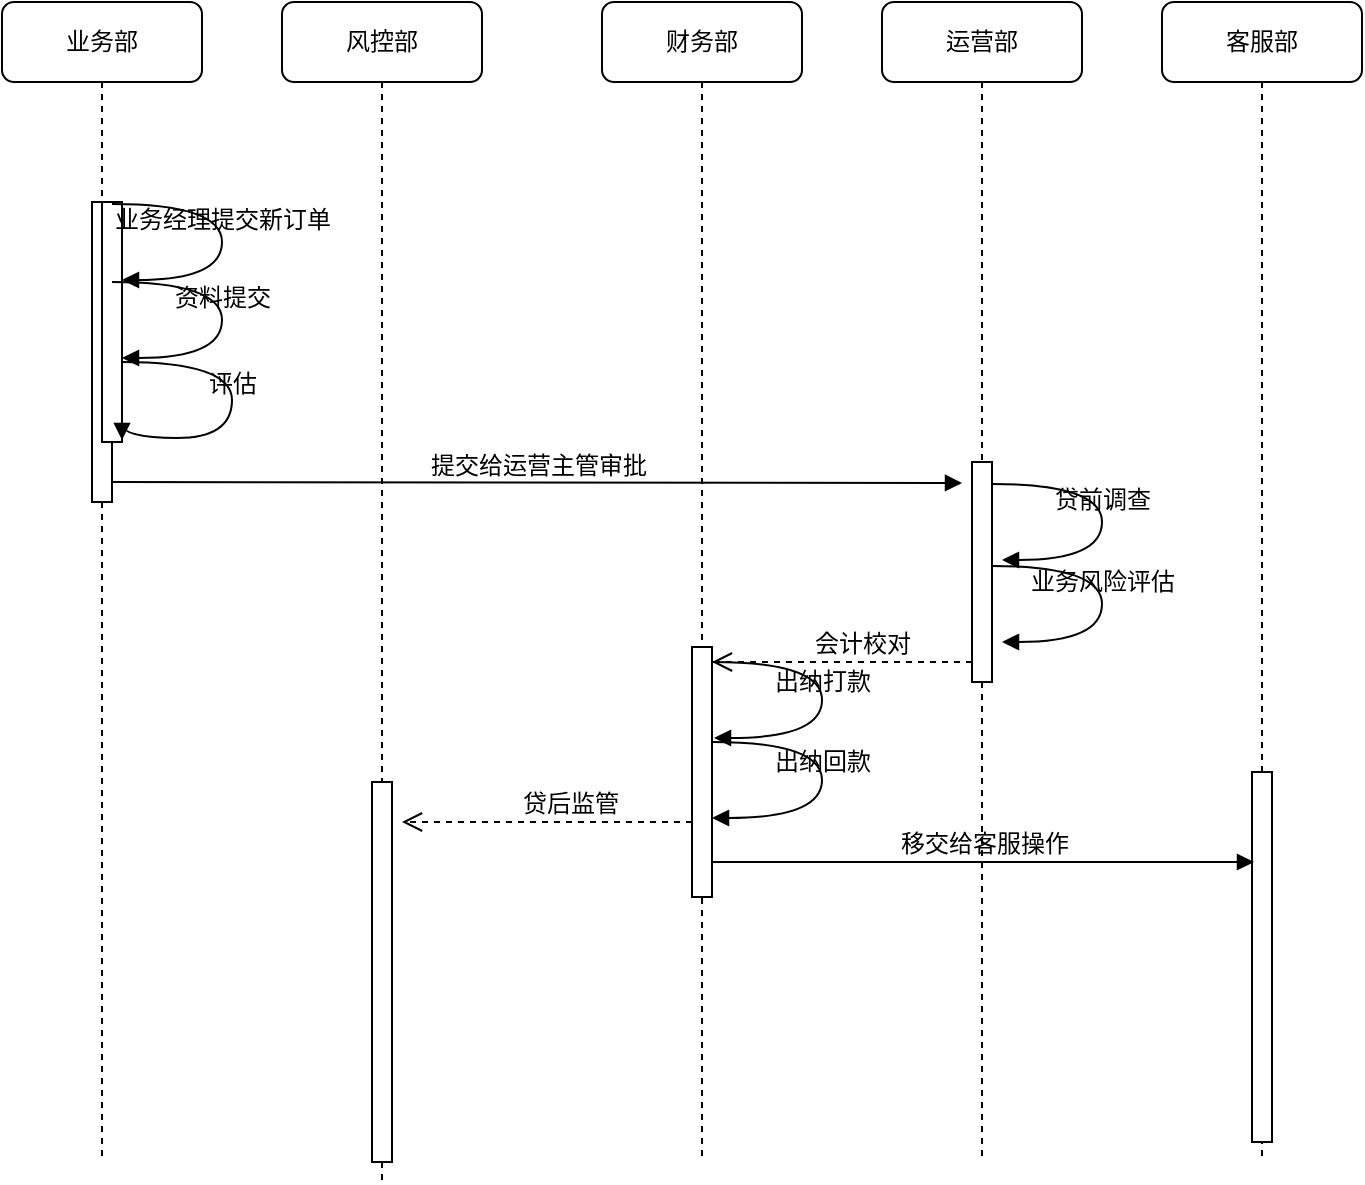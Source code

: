 <mxfile pages="1" version="11.2.8" type="github"><diagram name="Page-1" id="13e1069c-82ec-6db2-03f1-153e76fe0fe0"><mxGraphModel dx="1422" dy="713" grid="1" gridSize="10" guides="1" tooltips="1" connect="1" arrows="1" fold="1" page="1" pageScale="1" pageWidth="1100" pageHeight="850" background="#ffffff" math="0" shadow="0"><root><mxCell id="0"/><mxCell id="1" parent="0"/><mxCell id="7baba1c4bc27f4b0-2" value="风控部" style="shape=umlLifeline;perimeter=lifelinePerimeter;whiteSpace=wrap;html=1;container=1;collapsible=0;recursiveResize=0;outlineConnect=0;rounded=1;shadow=0;comic=0;labelBackgroundColor=none;strokeColor=#000000;strokeWidth=1;fillColor=#FFFFFF;fontFamily=Verdana;fontSize=12;fontColor=#000000;align=center;" parent="1" vertex="1"><mxGeometry x="240" y="80" width="100" height="590" as="geometry"/></mxCell><mxCell id="7baba1c4bc27f4b0-10" value="" style="html=1;points=[];perimeter=orthogonalPerimeter;rounded=0;shadow=0;comic=0;labelBackgroundColor=none;strokeColor=#000000;strokeWidth=1;fillColor=#FFFFFF;fontFamily=Verdana;fontSize=12;fontColor=#000000;align=center;" parent="7baba1c4bc27f4b0-2" vertex="1"><mxGeometry x="45" y="390" width="10" height="190" as="geometry"/></mxCell><mxCell id="7baba1c4bc27f4b0-3" value="财务部" style="shape=umlLifeline;perimeter=lifelinePerimeter;whiteSpace=wrap;html=1;container=1;collapsible=0;recursiveResize=0;outlineConnect=0;rounded=1;shadow=0;comic=0;labelBackgroundColor=none;strokeColor=#000000;strokeWidth=1;fillColor=#FFFFFF;fontFamily=Verdana;fontSize=12;fontColor=#000000;align=center;" parent="1" vertex="1"><mxGeometry x="400" y="80" width="100" height="580" as="geometry"/></mxCell><mxCell id="7baba1c4bc27f4b0-13" value="" style="html=1;points=[];perimeter=orthogonalPerimeter;rounded=0;shadow=0;comic=0;labelBackgroundColor=none;strokeColor=#000000;strokeWidth=1;fillColor=#FFFFFF;fontFamily=Verdana;fontSize=12;fontColor=#000000;align=center;" parent="7baba1c4bc27f4b0-3" vertex="1"><mxGeometry x="45" y="322.5" width="10" height="125" as="geometry"/></mxCell><mxCell id="7baba1c4bc27f4b0-4" value="运营部" style="shape=umlLifeline;perimeter=lifelinePerimeter;whiteSpace=wrap;html=1;container=1;collapsible=0;recursiveResize=0;outlineConnect=0;rounded=1;shadow=0;comic=0;labelBackgroundColor=none;strokeColor=#000000;strokeWidth=1;fillColor=#FFFFFF;fontFamily=Verdana;fontSize=12;fontColor=#000000;align=center;" parent="1" vertex="1"><mxGeometry x="540" y="80" width="100" height="580" as="geometry"/></mxCell><mxCell id="7baba1c4bc27f4b0-5" value="客服部" style="shape=umlLifeline;perimeter=lifelinePerimeter;whiteSpace=wrap;html=1;container=1;collapsible=0;recursiveResize=0;outlineConnect=0;rounded=1;shadow=0;comic=0;labelBackgroundColor=none;strokeColor=#000000;strokeWidth=1;fillColor=#FFFFFF;fontFamily=Verdana;fontSize=12;fontColor=#000000;align=center;" parent="1" vertex="1"><mxGeometry x="680" y="80" width="100" height="580" as="geometry"/></mxCell><mxCell id="4aL5Wg1qeIO6XGQ8x-SJ-10" value="" style="html=1;points=[];perimeter=orthogonalPerimeter;rounded=0;shadow=0;comic=0;labelBackgroundColor=none;strokeColor=#000000;strokeWidth=1;fillColor=#FFFFFF;fontFamily=Verdana;fontSize=12;fontColor=#000000;align=center;" vertex="1" parent="7baba1c4bc27f4b0-5"><mxGeometry x="45" y="385" width="10" height="185" as="geometry"/></mxCell><mxCell id="7baba1c4bc27f4b0-8" value="业务部" style="shape=umlLifeline;perimeter=lifelinePerimeter;whiteSpace=wrap;html=1;container=1;collapsible=0;recursiveResize=0;outlineConnect=0;rounded=1;shadow=0;comic=0;labelBackgroundColor=none;strokeColor=#000000;strokeWidth=1;fillColor=#FFFFFF;fontFamily=Verdana;fontSize=12;fontColor=#000000;align=center;" parent="1" vertex="1"><mxGeometry x="100" y="80" width="100" height="580" as="geometry"/></mxCell><mxCell id="7baba1c4bc27f4b0-9" value="" style="html=1;points=[];perimeter=orthogonalPerimeter;rounded=0;shadow=0;comic=0;labelBackgroundColor=none;strokeColor=#000000;strokeWidth=1;fillColor=#FFFFFF;fontFamily=Verdana;fontSize=12;fontColor=#000000;align=center;" parent="7baba1c4bc27f4b0-8" vertex="1"><mxGeometry x="45" y="100" width="10" height="150" as="geometry"/></mxCell><mxCell id="7baba1c4bc27f4b0-16" value="" style="html=1;points=[];perimeter=orthogonalPerimeter;rounded=0;shadow=0;comic=0;labelBackgroundColor=none;strokeColor=#000000;strokeWidth=1;fillColor=#FFFFFF;fontFamily=Verdana;fontSize=12;fontColor=#000000;align=center;" parent="1" vertex="1"><mxGeometry x="585" y="310" width="10" height="110" as="geometry"/></mxCell><mxCell id="7baba1c4bc27f4b0-34" value="" style="html=1;points=[];perimeter=orthogonalPerimeter;rounded=0;shadow=0;comic=0;labelBackgroundColor=none;strokeColor=#000000;strokeWidth=1;fillColor=#FFFFFF;fontFamily=Verdana;fontSize=12;fontColor=#000000;align=center;" parent="1" vertex="1"><mxGeometry x="150" y="180" width="10" height="120" as="geometry"/></mxCell><mxCell id="4aL5Wg1qeIO6XGQ8x-SJ-2" value="业务经理提交新订单" style="html=1;verticalAlign=bottom;endArrow=block;labelBackgroundColor=none;fontFamily=Verdana;fontSize=12;elbow=vertical;edgeStyle=orthogonalEdgeStyle;curved=1;entryX=1;entryY=0.286;entryPerimeter=0;exitX=1.038;exitY=0.345;exitPerimeter=0;" edge="1" parent="1"><mxGeometry relative="1" as="geometry"><mxPoint x="155" y="181" as="sourcePoint"/><mxPoint x="160" y="219" as="targetPoint"/><Array as="points"><mxPoint x="210" y="181"/><mxPoint x="210" y="219"/></Array></mxGeometry></mxCell><mxCell id="4aL5Wg1qeIO6XGQ8x-SJ-3" value="资料提交" style="html=1;verticalAlign=bottom;endArrow=block;labelBackgroundColor=none;fontFamily=Verdana;fontSize=12;elbow=vertical;edgeStyle=orthogonalEdgeStyle;curved=1;entryX=1;entryY=0.286;entryPerimeter=0;exitX=1.038;exitY=0.345;exitPerimeter=0;" edge="1" parent="1"><mxGeometry relative="1" as="geometry"><mxPoint x="155" y="220" as="sourcePoint"/><mxPoint x="160" y="258" as="targetPoint"/><Array as="points"><mxPoint x="210" y="220"/><mxPoint x="210" y="258"/></Array></mxGeometry></mxCell><mxCell id="4aL5Wg1qeIO6XGQ8x-SJ-4" value="提交给运营主管审批" style="html=1;verticalAlign=bottom;endArrow=block;labelBackgroundColor=none;fontFamily=Verdana;fontSize=12;edgeStyle=elbowEdgeStyle;elbow=vertical;" edge="1" parent="1"><mxGeometry relative="1" as="geometry"><mxPoint x="155" y="320" as="sourcePoint"/><mxPoint x="580" y="320.5" as="targetPoint"/></mxGeometry></mxCell><mxCell id="4aL5Wg1qeIO6XGQ8x-SJ-5" value="会计校对" style="html=1;verticalAlign=bottom;endArrow=open;dashed=1;endSize=8;labelBackgroundColor=none;fontFamily=Verdana;fontSize=12;edgeStyle=elbowEdgeStyle;elbow=vertical;" edge="1" parent="1"><mxGeometry x="-0.154" relative="1" as="geometry"><mxPoint x="455" y="410" as="targetPoint"/><Array as="points"><mxPoint x="530" y="410"/><mxPoint x="560" y="410"/></Array><mxPoint x="585" y="410" as="sourcePoint"/><mxPoint as="offset"/></mxGeometry></mxCell><mxCell id="4aL5Wg1qeIO6XGQ8x-SJ-6" value="评估" style="html=1;verticalAlign=bottom;endArrow=block;labelBackgroundColor=none;fontFamily=Verdana;fontSize=12;elbow=vertical;edgeStyle=orthogonalEdgeStyle;curved=1;entryX=1;entryY=0.992;entryPerimeter=0;exitX=1.038;exitY=0.345;exitPerimeter=0;entryDx=0;entryDy=0;" edge="1" parent="1" target="7baba1c4bc27f4b0-34"><mxGeometry relative="1" as="geometry"><mxPoint x="160" y="260" as="sourcePoint"/><mxPoint x="165" y="298" as="targetPoint"/><Array as="points"><mxPoint x="215" y="260"/><mxPoint x="215" y="298"/></Array></mxGeometry></mxCell><mxCell id="4aL5Wg1qeIO6XGQ8x-SJ-7" value="移交给客服操作" style="html=1;verticalAlign=bottom;endArrow=block;labelBackgroundColor=none;fontFamily=Verdana;fontSize=12;edgeStyle=elbowEdgeStyle;elbow=vertical;" edge="1" parent="1"><mxGeometry relative="1" as="geometry"><mxPoint x="455" y="510" as="sourcePoint"/><mxPoint x="726" y="510" as="targetPoint"/><Array as="points"><mxPoint x="650" y="510"/><mxPoint x="540" y="481"/></Array></mxGeometry></mxCell><mxCell id="4aL5Wg1qeIO6XGQ8x-SJ-8" value="出纳打款" style="html=1;verticalAlign=bottom;endArrow=block;labelBackgroundColor=none;fontFamily=Verdana;fontSize=12;elbow=vertical;edgeStyle=orthogonalEdgeStyle;curved=1;exitX=1.038;exitY=0.345;exitPerimeter=0;" edge="1" parent="1"><mxGeometry relative="1" as="geometry"><mxPoint x="455" y="410" as="sourcePoint"/><mxPoint x="456" y="448" as="targetPoint"/><Array as="points"><mxPoint x="510" y="410"/><mxPoint x="510" y="448"/><mxPoint x="456" y="448"/></Array></mxGeometry></mxCell><mxCell id="4aL5Wg1qeIO6XGQ8x-SJ-9" value="出纳回款" style="html=1;verticalAlign=bottom;endArrow=block;labelBackgroundColor=none;fontFamily=Verdana;fontSize=12;elbow=vertical;edgeStyle=orthogonalEdgeStyle;curved=1;entryX=1;entryY=0.27;entryPerimeter=0;exitX=1.038;exitY=0.345;exitPerimeter=0;entryDx=0;entryDy=0;" edge="1" parent="1"><mxGeometry relative="1" as="geometry"><mxPoint x="455" y="450" as="sourcePoint"/><mxPoint x="455" y="488" as="targetPoint"/><Array as="points"><mxPoint x="510" y="450"/><mxPoint x="510" y="488"/></Array></mxGeometry></mxCell><mxCell id="4aL5Wg1qeIO6XGQ8x-SJ-11" value="贷后监管" style="html=1;verticalAlign=bottom;endArrow=open;dashed=1;endSize=8;labelBackgroundColor=none;fontFamily=Verdana;fontSize=12;edgeStyle=elbowEdgeStyle;elbow=vertical;" edge="1" parent="1"><mxGeometry x="-0.154" relative="1" as="geometry"><mxPoint x="300" y="490" as="targetPoint"/><Array as="points"><mxPoint x="390" y="490"/><mxPoint x="420" y="490"/></Array><mxPoint x="445" y="490" as="sourcePoint"/><mxPoint as="offset"/></mxGeometry></mxCell><mxCell id="4aL5Wg1qeIO6XGQ8x-SJ-14" value="贷前调查" style="html=1;verticalAlign=bottom;endArrow=block;labelBackgroundColor=none;fontFamily=Verdana;fontSize=12;elbow=vertical;edgeStyle=orthogonalEdgeStyle;curved=1;entryX=1;entryY=0.286;entryPerimeter=0;exitX=1.038;exitY=0.345;exitPerimeter=0;" edge="1" parent="1"><mxGeometry relative="1" as="geometry"><mxPoint x="595" y="321" as="sourcePoint"/><mxPoint x="600" y="359" as="targetPoint"/><Array as="points"><mxPoint x="650" y="321"/><mxPoint x="650" y="359"/></Array></mxGeometry></mxCell><mxCell id="4aL5Wg1qeIO6XGQ8x-SJ-15" value="业务风险评估" style="html=1;verticalAlign=bottom;endArrow=block;labelBackgroundColor=none;fontFamily=Verdana;fontSize=12;elbow=vertical;edgeStyle=orthogonalEdgeStyle;curved=1;entryX=1;entryY=0.286;entryPerimeter=0;exitX=1.038;exitY=0.345;exitPerimeter=0;" edge="1" parent="1"><mxGeometry relative="1" as="geometry"><mxPoint x="595" y="362" as="sourcePoint"/><mxPoint x="600" y="400" as="targetPoint"/><Array as="points"><mxPoint x="650" y="362"/><mxPoint x="650" y="400"/></Array></mxGeometry></mxCell></root></mxGraphModel></diagram></mxfile>